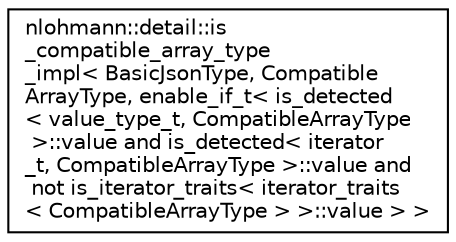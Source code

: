digraph "Graphical Class Hierarchy"
{
  edge [fontname="Helvetica",fontsize="10",labelfontname="Helvetica",labelfontsize="10"];
  node [fontname="Helvetica",fontsize="10",shape=record];
  rankdir="LR";
  Node0 [label="nlohmann::detail::is\l_compatible_array_type\l_impl\< BasicJsonType, Compatible\lArrayType, enable_if_t\< is_detected\l\< value_type_t, CompatibleArrayType\l \>::value and is_detected\< iterator\l_t, CompatibleArrayType \>::value and\l not is_iterator_traits\< iterator_traits\l\< CompatibleArrayType \> \>::value \> \>",height=0.2,width=0.4,color="black", fillcolor="white", style="filled",URL="$structnlohmann_1_1detail_1_1is__compatible__array__type__impl_3_01BasicJsonType_00_01CompatibleA2ae7cc020294dfcc2b3bca5a9db30ddf.html"];
}
